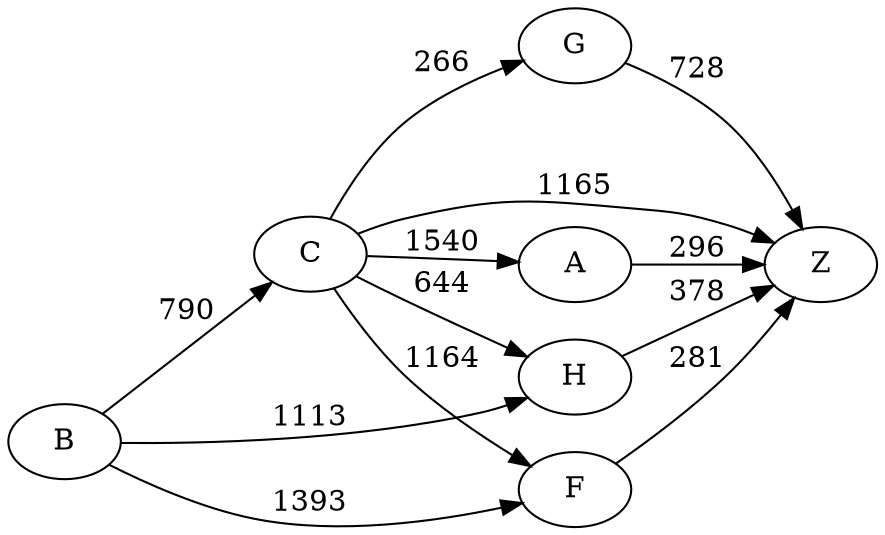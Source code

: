 digraph G {
	rankdir=LR size="8,5"
	B
	C
	B -> C [label=790]
	B
	H
	B -> H [label=1113]
	B
	F
	B -> F [label=1393]
	C
	G
	C -> G [label=266]
	C
	Z
	C -> Z [label=1165]
	C
	H
	C -> H [label=644]
	C
	F
	C -> F [label=1164]
	C
	A
	C -> A [label=1540]
	G
	Z
	G -> Z [label=728]
	H
	Z
	H -> Z [label=378]
	F
	Z
	F -> Z [label=281]
	A
	Z
	A -> Z [label=296]
}
